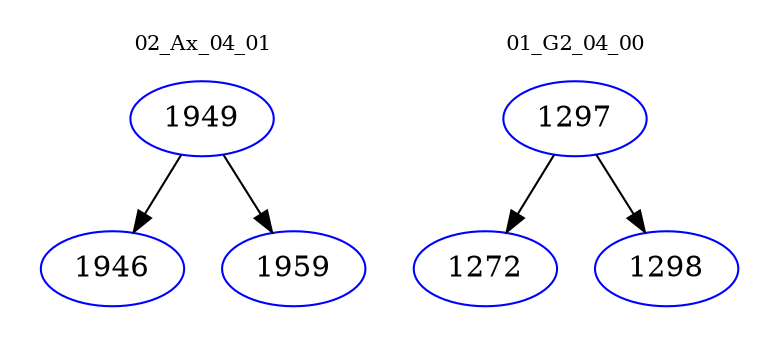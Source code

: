 digraph{
subgraph cluster_0 {
color = white
label = "02_Ax_04_01";
fontsize=10;
T0_1949 [label="1949", color="blue"]
T0_1949 -> T0_1946 [color="black"]
T0_1946 [label="1946", color="blue"]
T0_1949 -> T0_1959 [color="black"]
T0_1959 [label="1959", color="blue"]
}
subgraph cluster_1 {
color = white
label = "01_G2_04_00";
fontsize=10;
T1_1297 [label="1297", color="blue"]
T1_1297 -> T1_1272 [color="black"]
T1_1272 [label="1272", color="blue"]
T1_1297 -> T1_1298 [color="black"]
T1_1298 [label="1298", color="blue"]
}
}
